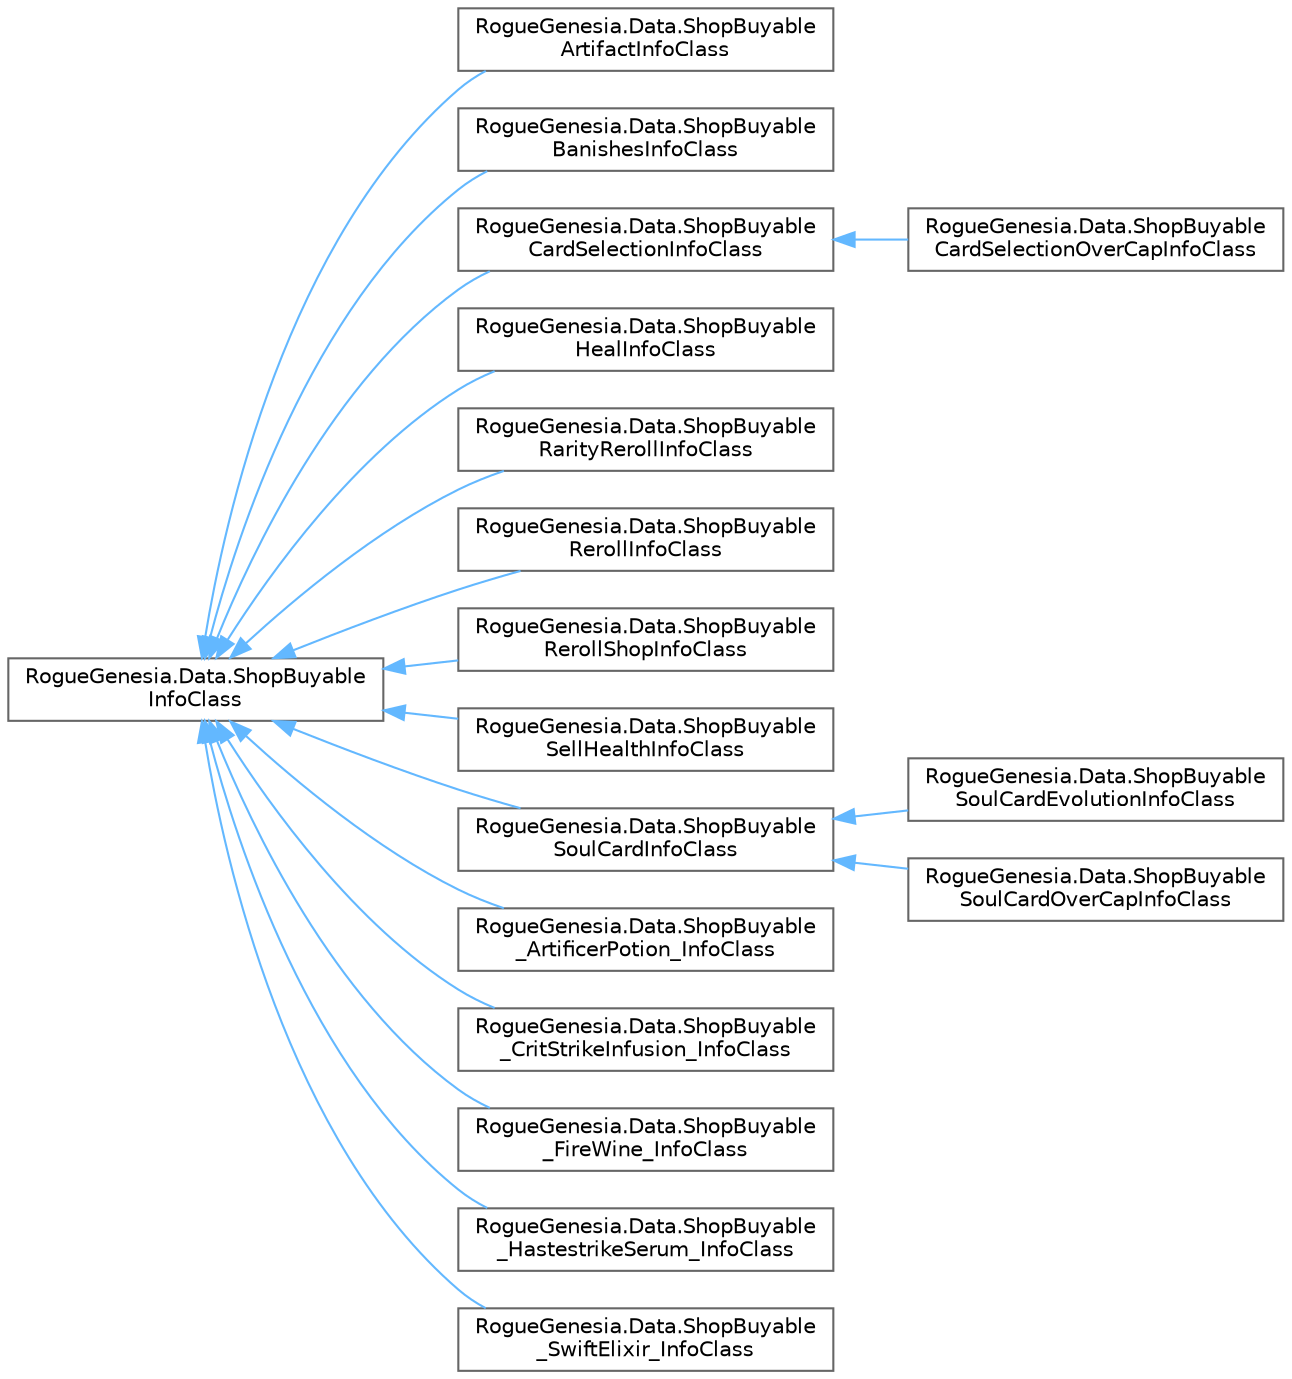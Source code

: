 digraph "Graphical Class Hierarchy"
{
 // LATEX_PDF_SIZE
  bgcolor="transparent";
  edge [fontname=Helvetica,fontsize=10,labelfontname=Helvetica,labelfontsize=10];
  node [fontname=Helvetica,fontsize=10,shape=box,height=0.2,width=0.4];
  rankdir="LR";
  Node0 [label="RogueGenesia.Data.ShopBuyable\lInfoClass",height=0.2,width=0.4,color="grey40", fillcolor="white", style="filled",URL="$class_rogue_genesia_1_1_data_1_1_shop_buyable_info_class.html",tooltip=" "];
  Node0 -> Node1 [dir="back",color="steelblue1",style="solid"];
  Node1 [label="RogueGenesia.Data.ShopBuyable\lArtifactInfoClass",height=0.2,width=0.4,color="grey40", fillcolor="white", style="filled",URL="$class_rogue_genesia_1_1_data_1_1_shop_buyable_artifact_info_class.html",tooltip=" "];
  Node0 -> Node2 [dir="back",color="steelblue1",style="solid"];
  Node2 [label="RogueGenesia.Data.ShopBuyable\lBanishesInfoClass",height=0.2,width=0.4,color="grey40", fillcolor="white", style="filled",URL="$class_rogue_genesia_1_1_data_1_1_shop_buyable_banishes_info_class.html",tooltip=" "];
  Node0 -> Node3 [dir="back",color="steelblue1",style="solid"];
  Node3 [label="RogueGenesia.Data.ShopBuyable\lCardSelectionInfoClass",height=0.2,width=0.4,color="grey40", fillcolor="white", style="filled",URL="$class_rogue_genesia_1_1_data_1_1_shop_buyable_card_selection_info_class.html",tooltip=" "];
  Node3 -> Node4 [dir="back",color="steelblue1",style="solid"];
  Node4 [label="RogueGenesia.Data.ShopBuyable\lCardSelectionOverCapInfoClass",height=0.2,width=0.4,color="grey40", fillcolor="white", style="filled",URL="$class_rogue_genesia_1_1_data_1_1_shop_buyable_card_selection_over_cap_info_class.html",tooltip=" "];
  Node0 -> Node5 [dir="back",color="steelblue1",style="solid"];
  Node5 [label="RogueGenesia.Data.ShopBuyable\lHealInfoClass",height=0.2,width=0.4,color="grey40", fillcolor="white", style="filled",URL="$class_rogue_genesia_1_1_data_1_1_shop_buyable_heal_info_class.html",tooltip=" "];
  Node0 -> Node6 [dir="back",color="steelblue1",style="solid"];
  Node6 [label="RogueGenesia.Data.ShopBuyable\lRarityRerollInfoClass",height=0.2,width=0.4,color="grey40", fillcolor="white", style="filled",URL="$class_rogue_genesia_1_1_data_1_1_shop_buyable_rarity_reroll_info_class.html",tooltip=" "];
  Node0 -> Node7 [dir="back",color="steelblue1",style="solid"];
  Node7 [label="RogueGenesia.Data.ShopBuyable\lRerollInfoClass",height=0.2,width=0.4,color="grey40", fillcolor="white", style="filled",URL="$class_rogue_genesia_1_1_data_1_1_shop_buyable_reroll_info_class.html",tooltip=" "];
  Node0 -> Node8 [dir="back",color="steelblue1",style="solid"];
  Node8 [label="RogueGenesia.Data.ShopBuyable\lRerollShopInfoClass",height=0.2,width=0.4,color="grey40", fillcolor="white", style="filled",URL="$class_rogue_genesia_1_1_data_1_1_shop_buyable_reroll_shop_info_class.html",tooltip=" "];
  Node0 -> Node9 [dir="back",color="steelblue1",style="solid"];
  Node9 [label="RogueGenesia.Data.ShopBuyable\lSellHealthInfoClass",height=0.2,width=0.4,color="grey40", fillcolor="white", style="filled",URL="$class_rogue_genesia_1_1_data_1_1_shop_buyable_sell_health_info_class.html",tooltip=" "];
  Node0 -> Node10 [dir="back",color="steelblue1",style="solid"];
  Node10 [label="RogueGenesia.Data.ShopBuyable\lSoulCardInfoClass",height=0.2,width=0.4,color="grey40", fillcolor="white", style="filled",URL="$class_rogue_genesia_1_1_data_1_1_shop_buyable_soul_card_info_class.html",tooltip=" "];
  Node10 -> Node11 [dir="back",color="steelblue1",style="solid"];
  Node11 [label="RogueGenesia.Data.ShopBuyable\lSoulCardEvolutionInfoClass",height=0.2,width=0.4,color="grey40", fillcolor="white", style="filled",URL="$class_rogue_genesia_1_1_data_1_1_shop_buyable_soul_card_evolution_info_class.html",tooltip=" "];
  Node10 -> Node12 [dir="back",color="steelblue1",style="solid"];
  Node12 [label="RogueGenesia.Data.ShopBuyable\lSoulCardOverCapInfoClass",height=0.2,width=0.4,color="grey40", fillcolor="white", style="filled",URL="$class_rogue_genesia_1_1_data_1_1_shop_buyable_soul_card_over_cap_info_class.html",tooltip=" "];
  Node0 -> Node13 [dir="back",color="steelblue1",style="solid"];
  Node13 [label="RogueGenesia.Data.ShopBuyable\l_ArtificerPotion_InfoClass",height=0.2,width=0.4,color="grey40", fillcolor="white", style="filled",URL="$class_rogue_genesia_1_1_data_1_1_shop_buyable___artificer_potion___info_class.html",tooltip=" "];
  Node0 -> Node14 [dir="back",color="steelblue1",style="solid"];
  Node14 [label="RogueGenesia.Data.ShopBuyable\l_CritStrikeInfusion_InfoClass",height=0.2,width=0.4,color="grey40", fillcolor="white", style="filled",URL="$class_rogue_genesia_1_1_data_1_1_shop_buyable___crit_strike_infusion___info_class.html",tooltip=" "];
  Node0 -> Node15 [dir="back",color="steelblue1",style="solid"];
  Node15 [label="RogueGenesia.Data.ShopBuyable\l_FireWine_InfoClass",height=0.2,width=0.4,color="grey40", fillcolor="white", style="filled",URL="$class_rogue_genesia_1_1_data_1_1_shop_buyable___fire_wine___info_class.html",tooltip=" "];
  Node0 -> Node16 [dir="back",color="steelblue1",style="solid"];
  Node16 [label="RogueGenesia.Data.ShopBuyable\l_HastestrikeSerum_InfoClass",height=0.2,width=0.4,color="grey40", fillcolor="white", style="filled",URL="$class_rogue_genesia_1_1_data_1_1_shop_buyable___hastestrike_serum___info_class.html",tooltip=" "];
  Node0 -> Node17 [dir="back",color="steelblue1",style="solid"];
  Node17 [label="RogueGenesia.Data.ShopBuyable\l_SwiftElixir_InfoClass",height=0.2,width=0.4,color="grey40", fillcolor="white", style="filled",URL="$class_rogue_genesia_1_1_data_1_1_shop_buyable___swift_elixir___info_class.html",tooltip=" "];
}
